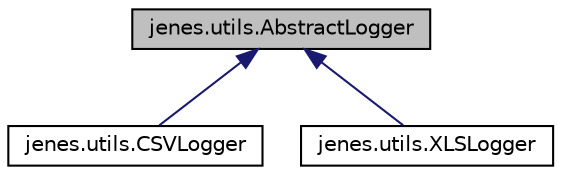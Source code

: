 digraph "jenes.utils.AbstractLogger"
{
  edge [fontname="Helvetica",fontsize="10",labelfontname="Helvetica",labelfontsize="10"];
  node [fontname="Helvetica",fontsize="10",shape=record];
  Node1 [label="jenes.utils.AbstractLogger",height=0.2,width=0.4,color="black", fillcolor="grey75", style="filled" fontcolor="black"];
  Node1 -> Node2 [dir="back",color="midnightblue",fontsize="10",style="solid",fontname="Helvetica"];
  Node2 [label="jenes.utils.CSVLogger",height=0.2,width=0.4,color="black", fillcolor="white", style="filled",URL="$classjenes_1_1utils_1_1_c_s_v_logger.html"];
  Node1 -> Node3 [dir="back",color="midnightblue",fontsize="10",style="solid",fontname="Helvetica"];
  Node3 [label="jenes.utils.XLSLogger",height=0.2,width=0.4,color="black", fillcolor="white", style="filled",URL="$classjenes_1_1utils_1_1_x_l_s_logger.html"];
}
